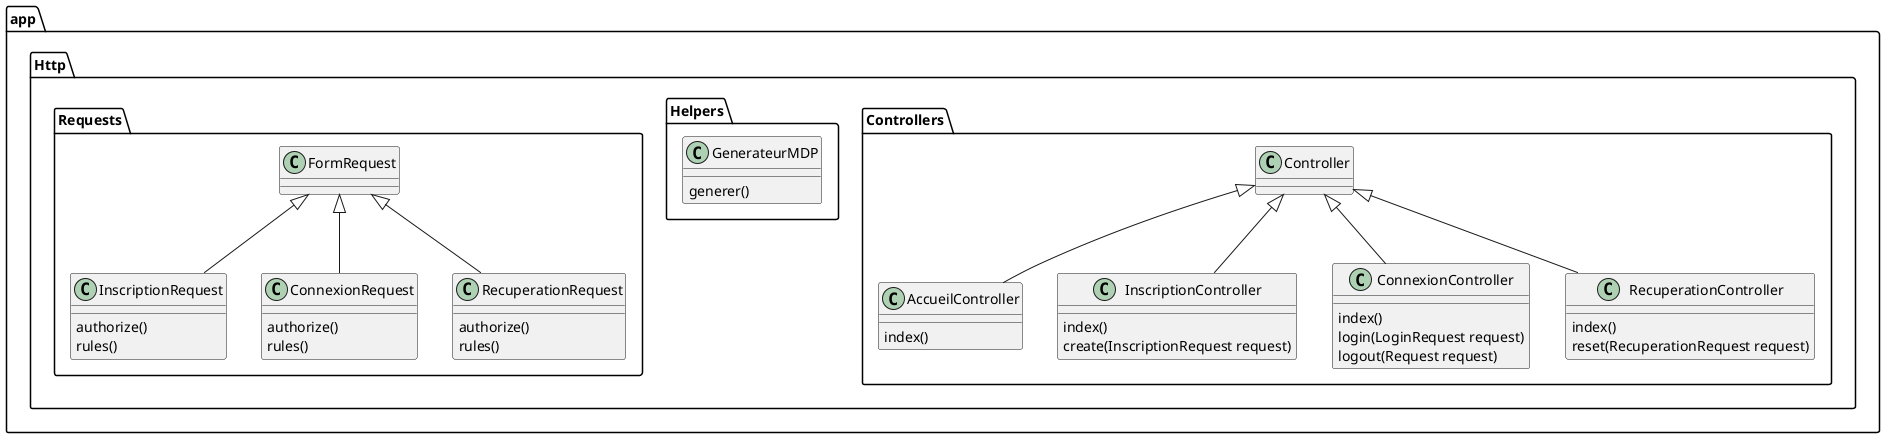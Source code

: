 @startuml

package app.Http.Controllers {
	class Controller

	class AccueilController extends Controller {
		index()
	}

	class InscriptionController extends Controller {
		index()
		create(InscriptionRequest request)
	}

	class ConnexionController extends Controller{
		index()
		login(LoginRequest request)
		logout(Request request)
	}

	class RecuperationController extends Controller {
		index()
		reset(RecuperationRequest request)
	}

}

package app.Http.Helpers {
	' class ApiFetcher {
	' 	fetch(String $url)
	' }
	class GenerateurMDP {
		generer()
	}
}

package app.Http.Requests {
	class InscriptionRequest extends FormRequest {
		authorize()
		rules()
	}

	class ConnexionRequest extends FormRequest {
		authorize()
		rules()
	}

	class RecuperationRequest extends FormRequest {
		authorize()
		rules()
	}
}
@enduml